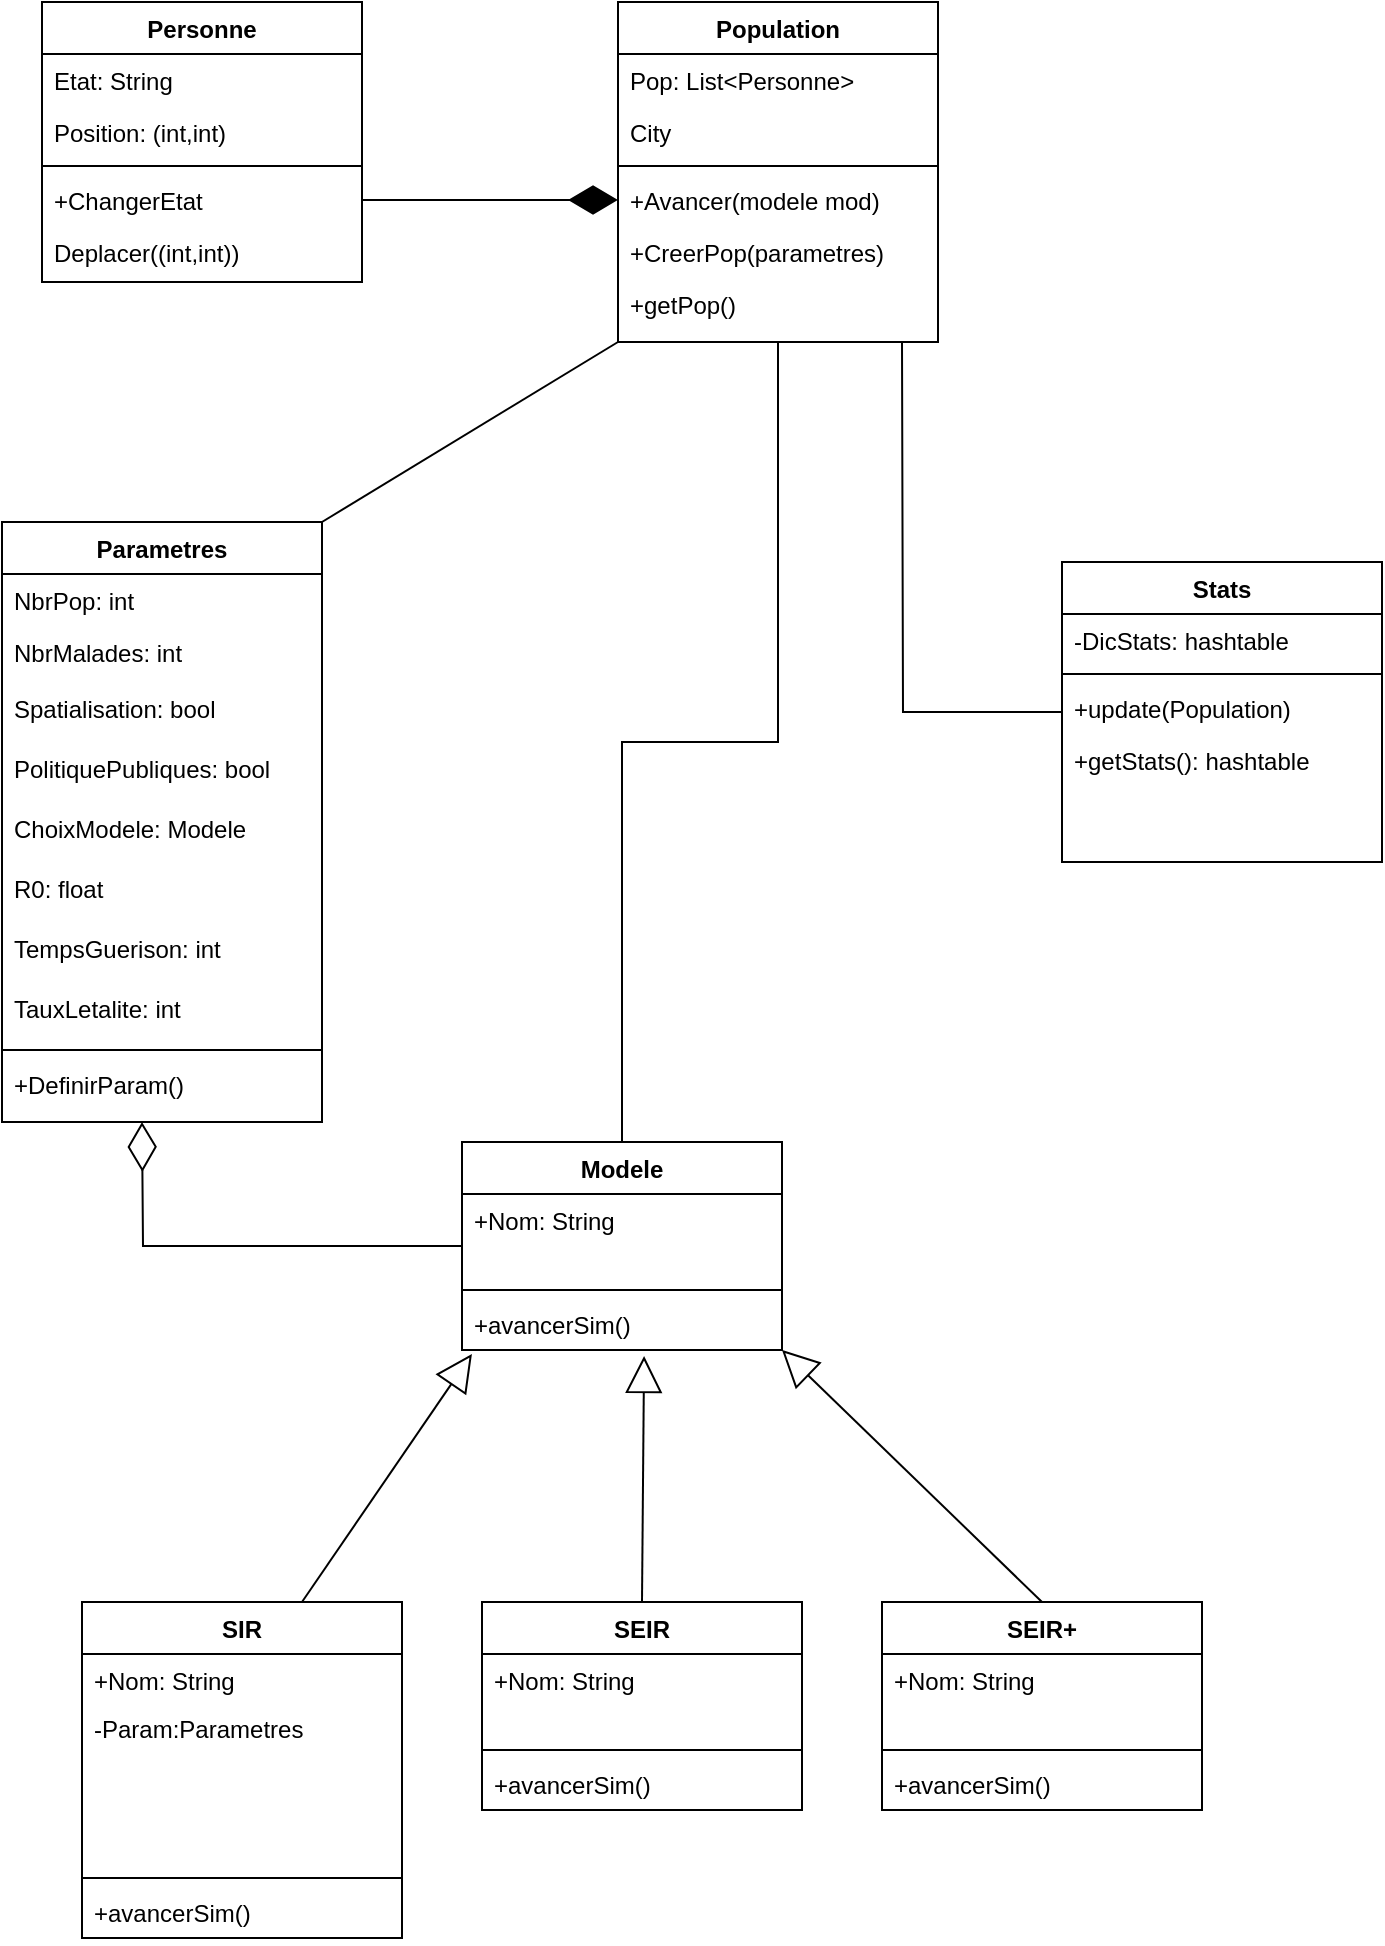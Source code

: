 <mxfile version="14.0.1" type="github">
  <diagram id="C5RBs43oDa-KdzZeNtuy" name="Page-1">
    <mxGraphModel dx="1422" dy="776" grid="1" gridSize="10" guides="1" tooltips="1" connect="1" arrows="1" fold="1" page="1" pageScale="1" pageWidth="827" pageHeight="1169" math="0" shadow="0">
      <root>
        <mxCell id="WIyWlLk6GJQsqaUBKTNV-0" />
        <mxCell id="WIyWlLk6GJQsqaUBKTNV-1" parent="WIyWlLk6GJQsqaUBKTNV-0" />
        <mxCell id="zkfFHV4jXpPFQw0GAbJ--0" value="Personne" style="swimlane;fontStyle=1;align=center;verticalAlign=top;childLayout=stackLayout;horizontal=1;startSize=26;horizontalStack=0;resizeParent=1;resizeLast=0;collapsible=1;marginBottom=0;rounded=0;shadow=0;strokeWidth=1;" parent="WIyWlLk6GJQsqaUBKTNV-1" vertex="1">
          <mxGeometry x="220" y="120" width="160" height="140" as="geometry">
            <mxRectangle x="230" y="140" width="160" height="26" as="alternateBounds" />
          </mxGeometry>
        </mxCell>
        <mxCell id="zkfFHV4jXpPFQw0GAbJ--1" value="Etat: String" style="text;align=left;verticalAlign=top;spacingLeft=4;spacingRight=4;overflow=hidden;rotatable=0;points=[[0,0.5],[1,0.5]];portConstraint=eastwest;" parent="zkfFHV4jXpPFQw0GAbJ--0" vertex="1">
          <mxGeometry y="26" width="160" height="26" as="geometry" />
        </mxCell>
        <mxCell id="zkfFHV4jXpPFQw0GAbJ--2" value="Position: (int,int)" style="text;align=left;verticalAlign=top;spacingLeft=4;spacingRight=4;overflow=hidden;rotatable=0;points=[[0,0.5],[1,0.5]];portConstraint=eastwest;rounded=0;shadow=0;html=0;" parent="zkfFHV4jXpPFQw0GAbJ--0" vertex="1">
          <mxGeometry y="52" width="160" height="26" as="geometry" />
        </mxCell>
        <mxCell id="zkfFHV4jXpPFQw0GAbJ--4" value="" style="line;html=1;strokeWidth=1;align=left;verticalAlign=middle;spacingTop=-1;spacingLeft=3;spacingRight=3;rotatable=0;labelPosition=right;points=[];portConstraint=eastwest;" parent="zkfFHV4jXpPFQw0GAbJ--0" vertex="1">
          <mxGeometry y="78" width="160" height="8" as="geometry" />
        </mxCell>
        <mxCell id="zkfFHV4jXpPFQw0GAbJ--5" value="+ChangerEtat" style="text;align=left;verticalAlign=top;spacingLeft=4;spacingRight=4;overflow=hidden;rotatable=0;points=[[0,0.5],[1,0.5]];portConstraint=eastwest;" parent="zkfFHV4jXpPFQw0GAbJ--0" vertex="1">
          <mxGeometry y="86" width="160" height="26" as="geometry" />
        </mxCell>
        <mxCell id="PH5A_rauXgW3jvpdYvBu-0" value="Deplacer((int,int))" style="text;align=left;verticalAlign=top;spacingLeft=4;spacingRight=4;overflow=hidden;rotatable=0;points=[[0,0.5],[1,0.5]];portConstraint=eastwest;" vertex="1" parent="zkfFHV4jXpPFQw0GAbJ--0">
          <mxGeometry y="112" width="160" height="26" as="geometry" />
        </mxCell>
        <mxCell id="zkfFHV4jXpPFQw0GAbJ--17" value="Population" style="swimlane;fontStyle=1;align=center;verticalAlign=top;childLayout=stackLayout;horizontal=1;startSize=26;horizontalStack=0;resizeParent=1;resizeLast=0;collapsible=1;marginBottom=0;rounded=0;shadow=0;strokeWidth=1;" parent="WIyWlLk6GJQsqaUBKTNV-1" vertex="1">
          <mxGeometry x="508" y="120" width="160" height="170" as="geometry">
            <mxRectangle x="550" y="140" width="160" height="26" as="alternateBounds" />
          </mxGeometry>
        </mxCell>
        <mxCell id="zkfFHV4jXpPFQw0GAbJ--18" value="Pop: List&lt;Personne&gt;" style="text;align=left;verticalAlign=top;spacingLeft=4;spacingRight=4;overflow=hidden;rotatable=0;points=[[0,0.5],[1,0.5]];portConstraint=eastwest;" parent="zkfFHV4jXpPFQw0GAbJ--17" vertex="1">
          <mxGeometry y="26" width="160" height="26" as="geometry" />
        </mxCell>
        <mxCell id="zkfFHV4jXpPFQw0GAbJ--19" value="City" style="text;align=left;verticalAlign=top;spacingLeft=4;spacingRight=4;overflow=hidden;rotatable=0;points=[[0,0.5],[1,0.5]];portConstraint=eastwest;rounded=0;shadow=0;html=0;" parent="zkfFHV4jXpPFQw0GAbJ--17" vertex="1">
          <mxGeometry y="52" width="160" height="26" as="geometry" />
        </mxCell>
        <mxCell id="zkfFHV4jXpPFQw0GAbJ--23" value="" style="line;html=1;strokeWidth=1;align=left;verticalAlign=middle;spacingTop=-1;spacingLeft=3;spacingRight=3;rotatable=0;labelPosition=right;points=[];portConstraint=eastwest;" parent="zkfFHV4jXpPFQw0GAbJ--17" vertex="1">
          <mxGeometry y="78" width="160" height="8" as="geometry" />
        </mxCell>
        <mxCell id="zkfFHV4jXpPFQw0GAbJ--24" value="+Avancer(modele mod)" style="text;align=left;verticalAlign=top;spacingLeft=4;spacingRight=4;overflow=hidden;rotatable=0;points=[[0,0.5],[1,0.5]];portConstraint=eastwest;" parent="zkfFHV4jXpPFQw0GAbJ--17" vertex="1">
          <mxGeometry y="86" width="160" height="26" as="geometry" />
        </mxCell>
        <mxCell id="zkfFHV4jXpPFQw0GAbJ--25" value="+CreerPop(parametres)" style="text;align=left;verticalAlign=top;spacingLeft=4;spacingRight=4;overflow=hidden;rotatable=0;points=[[0,0.5],[1,0.5]];portConstraint=eastwest;" parent="zkfFHV4jXpPFQw0GAbJ--17" vertex="1">
          <mxGeometry y="112" width="160" height="26" as="geometry" />
        </mxCell>
        <mxCell id="PH5A_rauXgW3jvpdYvBu-42" value="+getPop()" style="text;align=left;verticalAlign=top;spacingLeft=4;spacingRight=4;overflow=hidden;rotatable=0;points=[[0,0.5],[1,0.5]];portConstraint=eastwest;" vertex="1" parent="zkfFHV4jXpPFQw0GAbJ--17">
          <mxGeometry y="138" width="160" height="26" as="geometry" />
        </mxCell>
        <mxCell id="PH5A_rauXgW3jvpdYvBu-2" value="Parametres" style="swimlane;fontStyle=1;align=center;verticalAlign=top;childLayout=stackLayout;horizontal=1;startSize=26;horizontalStack=0;resizeParent=1;resizeLast=0;collapsible=1;marginBottom=0;rounded=0;shadow=0;strokeWidth=1;" vertex="1" parent="WIyWlLk6GJQsqaUBKTNV-1">
          <mxGeometry x="200" y="380" width="160" height="300" as="geometry">
            <mxRectangle x="230" y="140" width="160" height="26" as="alternateBounds" />
          </mxGeometry>
        </mxCell>
        <mxCell id="PH5A_rauXgW3jvpdYvBu-3" value="NbrPop: int" style="text;align=left;verticalAlign=top;spacingLeft=4;spacingRight=4;overflow=hidden;rotatable=0;points=[[0,0.5],[1,0.5]];portConstraint=eastwest;" vertex="1" parent="PH5A_rauXgW3jvpdYvBu-2">
          <mxGeometry y="26" width="160" height="26" as="geometry" />
        </mxCell>
        <mxCell id="PH5A_rauXgW3jvpdYvBu-8" value="NbrMalades: int" style="text;align=left;verticalAlign=top;spacingLeft=4;spacingRight=4;overflow=hidden;rotatable=0;points=[[0,0.5],[1,0.5]];portConstraint=eastwest;rounded=0;shadow=0;html=0;" vertex="1" parent="PH5A_rauXgW3jvpdYvBu-2">
          <mxGeometry y="52" width="160" height="28" as="geometry" />
        </mxCell>
        <mxCell id="PH5A_rauXgW3jvpdYvBu-9" value="Spatialisation: bool&#xa;" style="text;align=left;verticalAlign=top;spacingLeft=4;spacingRight=4;overflow=hidden;rotatable=0;points=[[0,0.5],[1,0.5]];portConstraint=eastwest;rounded=0;shadow=0;html=0;" vertex="1" parent="PH5A_rauXgW3jvpdYvBu-2">
          <mxGeometry y="80" width="160" height="30" as="geometry" />
        </mxCell>
        <mxCell id="PH5A_rauXgW3jvpdYvBu-10" value="PolitiquePubliques: bool" style="text;align=left;verticalAlign=top;spacingLeft=4;spacingRight=4;overflow=hidden;rotatable=0;points=[[0,0.5],[1,0.5]];portConstraint=eastwest;rounded=0;shadow=0;html=0;" vertex="1" parent="PH5A_rauXgW3jvpdYvBu-2">
          <mxGeometry y="110" width="160" height="30" as="geometry" />
        </mxCell>
        <mxCell id="PH5A_rauXgW3jvpdYvBu-11" value="ChoixModele: Modele" style="text;align=left;verticalAlign=top;spacingLeft=4;spacingRight=4;overflow=hidden;rotatable=0;points=[[0,0.5],[1,0.5]];portConstraint=eastwest;rounded=0;shadow=0;html=0;" vertex="1" parent="PH5A_rauXgW3jvpdYvBu-2">
          <mxGeometry y="140" width="160" height="30" as="geometry" />
        </mxCell>
        <mxCell id="PH5A_rauXgW3jvpdYvBu-12" value="R0: float" style="text;align=left;verticalAlign=top;spacingLeft=4;spacingRight=4;overflow=hidden;rotatable=0;points=[[0,0.5],[1,0.5]];portConstraint=eastwest;rounded=0;shadow=0;html=0;" vertex="1" parent="PH5A_rauXgW3jvpdYvBu-2">
          <mxGeometry y="170" width="160" height="30" as="geometry" />
        </mxCell>
        <mxCell id="PH5A_rauXgW3jvpdYvBu-21" value="TempsGuerison: int" style="text;align=left;verticalAlign=top;spacingLeft=4;spacingRight=4;overflow=hidden;rotatable=0;points=[[0,0.5],[1,0.5]];portConstraint=eastwest;rounded=0;shadow=0;html=0;" vertex="1" parent="PH5A_rauXgW3jvpdYvBu-2">
          <mxGeometry y="200" width="160" height="30" as="geometry" />
        </mxCell>
        <mxCell id="PH5A_rauXgW3jvpdYvBu-4" value="TauxLetalite: int" style="text;align=left;verticalAlign=top;spacingLeft=4;spacingRight=4;overflow=hidden;rotatable=0;points=[[0,0.5],[1,0.5]];portConstraint=eastwest;rounded=0;shadow=0;html=0;" vertex="1" parent="PH5A_rauXgW3jvpdYvBu-2">
          <mxGeometry y="230" width="160" height="30" as="geometry" />
        </mxCell>
        <mxCell id="PH5A_rauXgW3jvpdYvBu-5" value="" style="line;html=1;strokeWidth=1;align=left;verticalAlign=middle;spacingTop=-1;spacingLeft=3;spacingRight=3;rotatable=0;labelPosition=right;points=[];portConstraint=eastwest;" vertex="1" parent="PH5A_rauXgW3jvpdYvBu-2">
          <mxGeometry y="260" width="160" height="8" as="geometry" />
        </mxCell>
        <mxCell id="PH5A_rauXgW3jvpdYvBu-6" value="+DefinirParam()" style="text;align=left;verticalAlign=top;spacingLeft=4;spacingRight=4;overflow=hidden;rotatable=0;points=[[0,0.5],[1,0.5]];portConstraint=eastwest;" vertex="1" parent="PH5A_rauXgW3jvpdYvBu-2">
          <mxGeometry y="268" width="160" height="26" as="geometry" />
        </mxCell>
        <mxCell id="PH5A_rauXgW3jvpdYvBu-14" value="" style="endArrow=none;html=1;entryX=0;entryY=1;entryDx=0;entryDy=0;exitX=1;exitY=0;exitDx=0;exitDy=0;" edge="1" parent="WIyWlLk6GJQsqaUBKTNV-1" source="PH5A_rauXgW3jvpdYvBu-2" target="zkfFHV4jXpPFQw0GAbJ--17">
          <mxGeometry width="50" height="50" relative="1" as="geometry">
            <mxPoint x="290" y="440" as="sourcePoint" />
            <mxPoint x="340" y="390" as="targetPoint" />
          </mxGeometry>
        </mxCell>
        <mxCell id="PH5A_rauXgW3jvpdYvBu-43" style="edgeStyle=orthogonalEdgeStyle;rounded=0;orthogonalLoop=1;jettySize=auto;html=1;endArrow=none;endFill=0;" edge="1" parent="WIyWlLk6GJQsqaUBKTNV-1" source="PH5A_rauXgW3jvpdYvBu-15">
          <mxGeometry relative="1" as="geometry">
            <mxPoint x="650" y="290" as="targetPoint" />
          </mxGeometry>
        </mxCell>
        <mxCell id="PH5A_rauXgW3jvpdYvBu-15" value="Stats" style="swimlane;fontStyle=1;align=center;verticalAlign=top;childLayout=stackLayout;horizontal=1;startSize=26;horizontalStack=0;resizeParent=1;resizeLast=0;collapsible=1;marginBottom=0;rounded=0;shadow=0;strokeWidth=1;" vertex="1" parent="WIyWlLk6GJQsqaUBKTNV-1">
          <mxGeometry x="730" y="400" width="160" height="150" as="geometry">
            <mxRectangle x="550" y="140" width="160" height="26" as="alternateBounds" />
          </mxGeometry>
        </mxCell>
        <mxCell id="PH5A_rauXgW3jvpdYvBu-16" value="-DicStats: hashtable" style="text;align=left;verticalAlign=top;spacingLeft=4;spacingRight=4;overflow=hidden;rotatable=0;points=[[0,0.5],[1,0.5]];portConstraint=eastwest;" vertex="1" parent="PH5A_rauXgW3jvpdYvBu-15">
          <mxGeometry y="26" width="160" height="26" as="geometry" />
        </mxCell>
        <mxCell id="PH5A_rauXgW3jvpdYvBu-18" value="" style="line;html=1;strokeWidth=1;align=left;verticalAlign=middle;spacingTop=-1;spacingLeft=3;spacingRight=3;rotatable=0;labelPosition=right;points=[];portConstraint=eastwest;" vertex="1" parent="PH5A_rauXgW3jvpdYvBu-15">
          <mxGeometry y="52" width="160" height="8" as="geometry" />
        </mxCell>
        <mxCell id="PH5A_rauXgW3jvpdYvBu-19" value="+update(Population)" style="text;align=left;verticalAlign=top;spacingLeft=4;spacingRight=4;overflow=hidden;rotatable=0;points=[[0,0.5],[1,0.5]];portConstraint=eastwest;" vertex="1" parent="PH5A_rauXgW3jvpdYvBu-15">
          <mxGeometry y="60" width="160" height="26" as="geometry" />
        </mxCell>
        <mxCell id="PH5A_rauXgW3jvpdYvBu-48" value="+getStats(): hashtable" style="text;align=left;verticalAlign=top;spacingLeft=4;spacingRight=4;overflow=hidden;rotatable=0;points=[[0,0.5],[1,0.5]];portConstraint=eastwest;" vertex="1" parent="PH5A_rauXgW3jvpdYvBu-15">
          <mxGeometry y="86" width="160" height="26" as="geometry" />
        </mxCell>
        <mxCell id="PH5A_rauXgW3jvpdYvBu-44" style="edgeStyle=orthogonalEdgeStyle;rounded=0;orthogonalLoop=1;jettySize=auto;html=1;endArrow=diamondThin;endFill=0;strokeWidth=1;startSize=6;endSize=22;" edge="1" parent="WIyWlLk6GJQsqaUBKTNV-1" source="PH5A_rauXgW3jvpdYvBu-22">
          <mxGeometry relative="1" as="geometry">
            <mxPoint x="270" y="680" as="targetPoint" />
          </mxGeometry>
        </mxCell>
        <mxCell id="PH5A_rauXgW3jvpdYvBu-45" style="edgeStyle=orthogonalEdgeStyle;rounded=0;orthogonalLoop=1;jettySize=auto;html=1;entryX=0.5;entryY=1;entryDx=0;entryDy=0;endArrow=none;endFill=0;" edge="1" parent="WIyWlLk6GJQsqaUBKTNV-1" source="PH5A_rauXgW3jvpdYvBu-22" target="zkfFHV4jXpPFQw0GAbJ--17">
          <mxGeometry relative="1" as="geometry" />
        </mxCell>
        <mxCell id="PH5A_rauXgW3jvpdYvBu-22" value="Modele" style="swimlane;fontStyle=1;align=center;verticalAlign=top;childLayout=stackLayout;horizontal=1;startSize=26;horizontalStack=0;resizeParent=1;resizeParentMax=0;resizeLast=0;collapsible=1;marginBottom=0;" vertex="1" parent="WIyWlLk6GJQsqaUBKTNV-1">
          <mxGeometry x="430" y="690" width="160" height="104" as="geometry" />
        </mxCell>
        <mxCell id="PH5A_rauXgW3jvpdYvBu-23" value="+Nom: String" style="text;strokeColor=none;fillColor=none;align=left;verticalAlign=top;spacingLeft=4;spacingRight=4;overflow=hidden;rotatable=0;points=[[0,0.5],[1,0.5]];portConstraint=eastwest;" vertex="1" parent="PH5A_rauXgW3jvpdYvBu-22">
          <mxGeometry y="26" width="160" height="44" as="geometry" />
        </mxCell>
        <mxCell id="PH5A_rauXgW3jvpdYvBu-24" value="" style="line;strokeWidth=1;fillColor=none;align=left;verticalAlign=middle;spacingTop=-1;spacingLeft=3;spacingRight=3;rotatable=0;labelPosition=right;points=[];portConstraint=eastwest;" vertex="1" parent="PH5A_rauXgW3jvpdYvBu-22">
          <mxGeometry y="70" width="160" height="8" as="geometry" />
        </mxCell>
        <mxCell id="PH5A_rauXgW3jvpdYvBu-25" value="+avancerSim()" style="text;strokeColor=none;fillColor=none;align=left;verticalAlign=top;spacingLeft=4;spacingRight=4;overflow=hidden;rotatable=0;points=[[0,0.5],[1,0.5]];portConstraint=eastwest;" vertex="1" parent="PH5A_rauXgW3jvpdYvBu-22">
          <mxGeometry y="78" width="160" height="26" as="geometry" />
        </mxCell>
        <mxCell id="PH5A_rauXgW3jvpdYvBu-26" value="" style="endArrow=block;endSize=16;endFill=0;html=1;entryX=0.031;entryY=1.077;entryDx=0;entryDy=0;entryPerimeter=0;" edge="1" parent="WIyWlLk6GJQsqaUBKTNV-1" target="PH5A_rauXgW3jvpdYvBu-25">
          <mxGeometry x="-0.035" y="-35" width="160" relative="1" as="geometry">
            <mxPoint x="350" y="920" as="sourcePoint" />
            <mxPoint x="400" y="820" as="targetPoint" />
            <mxPoint as="offset" />
          </mxGeometry>
        </mxCell>
        <mxCell id="PH5A_rauXgW3jvpdYvBu-27" value="SIR" style="swimlane;fontStyle=1;align=center;verticalAlign=top;childLayout=stackLayout;horizontal=1;startSize=26;horizontalStack=0;resizeParent=1;resizeParentMax=0;resizeLast=0;collapsible=1;marginBottom=0;" vertex="1" parent="WIyWlLk6GJQsqaUBKTNV-1">
          <mxGeometry x="240" y="920" width="160" height="168" as="geometry" />
        </mxCell>
        <mxCell id="PH5A_rauXgW3jvpdYvBu-28" value="+Nom: String" style="text;strokeColor=none;fillColor=none;align=left;verticalAlign=top;spacingLeft=4;spacingRight=4;overflow=hidden;rotatable=0;points=[[0,0.5],[1,0.5]];portConstraint=eastwest;" vertex="1" parent="PH5A_rauXgW3jvpdYvBu-27">
          <mxGeometry y="26" width="160" height="24" as="geometry" />
        </mxCell>
        <mxCell id="PH5A_rauXgW3jvpdYvBu-46" value="-Param:Parametres" style="text;strokeColor=none;fillColor=none;align=left;verticalAlign=top;spacingLeft=4;spacingRight=4;overflow=hidden;rotatable=0;points=[[0,0.5],[1,0.5]];portConstraint=eastwest;" vertex="1" parent="PH5A_rauXgW3jvpdYvBu-27">
          <mxGeometry y="50" width="160" height="84" as="geometry" />
        </mxCell>
        <mxCell id="PH5A_rauXgW3jvpdYvBu-29" value="" style="line;strokeWidth=1;fillColor=none;align=left;verticalAlign=middle;spacingTop=-1;spacingLeft=3;spacingRight=3;rotatable=0;labelPosition=right;points=[];portConstraint=eastwest;" vertex="1" parent="PH5A_rauXgW3jvpdYvBu-27">
          <mxGeometry y="134" width="160" height="8" as="geometry" />
        </mxCell>
        <mxCell id="PH5A_rauXgW3jvpdYvBu-30" value="+avancerSim()" style="text;strokeColor=none;fillColor=none;align=left;verticalAlign=top;spacingLeft=4;spacingRight=4;overflow=hidden;rotatable=0;points=[[0,0.5],[1,0.5]];portConstraint=eastwest;" vertex="1" parent="PH5A_rauXgW3jvpdYvBu-27">
          <mxGeometry y="142" width="160" height="26" as="geometry" />
        </mxCell>
        <mxCell id="PH5A_rauXgW3jvpdYvBu-31" value="SEIR" style="swimlane;fontStyle=1;align=center;verticalAlign=top;childLayout=stackLayout;horizontal=1;startSize=26;horizontalStack=0;resizeParent=1;resizeParentMax=0;resizeLast=0;collapsible=1;marginBottom=0;" vertex="1" parent="WIyWlLk6GJQsqaUBKTNV-1">
          <mxGeometry x="440" y="920" width="160" height="104" as="geometry" />
        </mxCell>
        <mxCell id="PH5A_rauXgW3jvpdYvBu-32" value="+Nom: String" style="text;strokeColor=none;fillColor=none;align=left;verticalAlign=top;spacingLeft=4;spacingRight=4;overflow=hidden;rotatable=0;points=[[0,0.5],[1,0.5]];portConstraint=eastwest;" vertex="1" parent="PH5A_rauXgW3jvpdYvBu-31">
          <mxGeometry y="26" width="160" height="44" as="geometry" />
        </mxCell>
        <mxCell id="PH5A_rauXgW3jvpdYvBu-33" value="" style="line;strokeWidth=1;fillColor=none;align=left;verticalAlign=middle;spacingTop=-1;spacingLeft=3;spacingRight=3;rotatable=0;labelPosition=right;points=[];portConstraint=eastwest;" vertex="1" parent="PH5A_rauXgW3jvpdYvBu-31">
          <mxGeometry y="70" width="160" height="8" as="geometry" />
        </mxCell>
        <mxCell id="PH5A_rauXgW3jvpdYvBu-34" value="+avancerSim()" style="text;strokeColor=none;fillColor=none;align=left;verticalAlign=top;spacingLeft=4;spacingRight=4;overflow=hidden;rotatable=0;points=[[0,0.5],[1,0.5]];portConstraint=eastwest;" vertex="1" parent="PH5A_rauXgW3jvpdYvBu-31">
          <mxGeometry y="78" width="160" height="26" as="geometry" />
        </mxCell>
        <mxCell id="PH5A_rauXgW3jvpdYvBu-35" value="SEIR+" style="swimlane;fontStyle=1;align=center;verticalAlign=top;childLayout=stackLayout;horizontal=1;startSize=26;horizontalStack=0;resizeParent=1;resizeParentMax=0;resizeLast=0;collapsible=1;marginBottom=0;" vertex="1" parent="WIyWlLk6GJQsqaUBKTNV-1">
          <mxGeometry x="640" y="920" width="160" height="104" as="geometry" />
        </mxCell>
        <mxCell id="PH5A_rauXgW3jvpdYvBu-36" value="+Nom: String" style="text;strokeColor=none;fillColor=none;align=left;verticalAlign=top;spacingLeft=4;spacingRight=4;overflow=hidden;rotatable=0;points=[[0,0.5],[1,0.5]];portConstraint=eastwest;" vertex="1" parent="PH5A_rauXgW3jvpdYvBu-35">
          <mxGeometry y="26" width="160" height="44" as="geometry" />
        </mxCell>
        <mxCell id="PH5A_rauXgW3jvpdYvBu-37" value="" style="line;strokeWidth=1;fillColor=none;align=left;verticalAlign=middle;spacingTop=-1;spacingLeft=3;spacingRight=3;rotatable=0;labelPosition=right;points=[];portConstraint=eastwest;" vertex="1" parent="PH5A_rauXgW3jvpdYvBu-35">
          <mxGeometry y="70" width="160" height="8" as="geometry" />
        </mxCell>
        <mxCell id="PH5A_rauXgW3jvpdYvBu-38" value="+avancerSim()" style="text;strokeColor=none;fillColor=none;align=left;verticalAlign=top;spacingLeft=4;spacingRight=4;overflow=hidden;rotatable=0;points=[[0,0.5],[1,0.5]];portConstraint=eastwest;" vertex="1" parent="PH5A_rauXgW3jvpdYvBu-35">
          <mxGeometry y="78" width="160" height="26" as="geometry" />
        </mxCell>
        <mxCell id="PH5A_rauXgW3jvpdYvBu-39" value="" style="endArrow=block;endSize=16;endFill=0;html=1;entryX=0.569;entryY=1.115;entryDx=0;entryDy=0;entryPerimeter=0;exitX=0.5;exitY=0;exitDx=0;exitDy=0;" edge="1" parent="WIyWlLk6GJQsqaUBKTNV-1" source="PH5A_rauXgW3jvpdYvBu-31" target="PH5A_rauXgW3jvpdYvBu-25">
          <mxGeometry width="160" relative="1" as="geometry">
            <mxPoint x="360" y="930" as="sourcePoint" />
            <mxPoint x="444.96" y="806.002" as="targetPoint" />
          </mxGeometry>
        </mxCell>
        <mxCell id="PH5A_rauXgW3jvpdYvBu-40" value="" style="endArrow=block;endSize=16;endFill=0;html=1;entryX=1;entryY=1;entryDx=0;entryDy=0;exitX=0.5;exitY=0;exitDx=0;exitDy=0;" edge="1" parent="WIyWlLk6GJQsqaUBKTNV-1" source="PH5A_rauXgW3jvpdYvBu-35" target="PH5A_rauXgW3jvpdYvBu-22">
          <mxGeometry width="160" relative="1" as="geometry">
            <mxPoint x="370" y="940" as="sourcePoint" />
            <mxPoint x="454.96" y="816.002" as="targetPoint" />
          </mxGeometry>
        </mxCell>
        <mxCell id="PH5A_rauXgW3jvpdYvBu-47" style="edgeStyle=orthogonalEdgeStyle;rounded=0;orthogonalLoop=1;jettySize=auto;html=1;entryX=0;entryY=0.5;entryDx=0;entryDy=0;startSize=6;endArrow=diamondThin;endFill=1;endSize=22;strokeWidth=1;" edge="1" parent="WIyWlLk6GJQsqaUBKTNV-1" source="zkfFHV4jXpPFQw0GAbJ--5" target="zkfFHV4jXpPFQw0GAbJ--24">
          <mxGeometry relative="1" as="geometry" />
        </mxCell>
      </root>
    </mxGraphModel>
  </diagram>
</mxfile>
